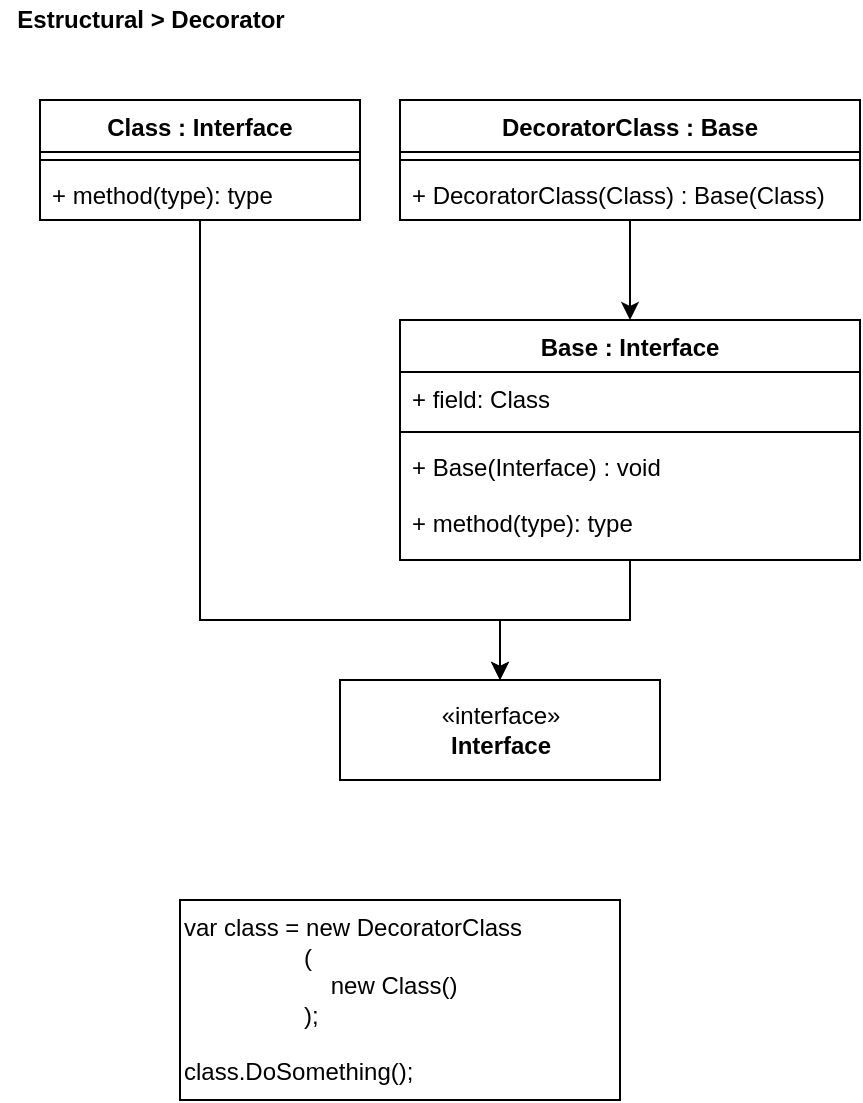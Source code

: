 <mxfile version="13.0.1" type="device"><diagram id="2dO6k6mJ6DyXyBbT0Y1m" name="Page-1"><mxGraphModel dx="1086" dy="806" grid="1" gridSize="10" guides="1" tooltips="1" connect="1" arrows="1" fold="1" page="1" pageScale="1" pageWidth="827" pageHeight="1169" math="0" shadow="0"><root><mxCell id="0"/><mxCell id="1" parent="0"/><mxCell id="jb3W8oWvL1DoOddfANbn-21" value="&lt;span&gt;var class = new DecoratorClass&lt;br&gt;&amp;nbsp; &amp;nbsp; &amp;nbsp; &amp;nbsp; &amp;nbsp; &amp;nbsp; &amp;nbsp; &amp;nbsp; &amp;nbsp; (&lt;br&gt;&amp;nbsp; &amp;nbsp; &amp;nbsp; &amp;nbsp; &amp;nbsp; &amp;nbsp; &amp;nbsp; &amp;nbsp; &amp;nbsp; &amp;nbsp; &amp;nbsp; new Class()&lt;br&gt;&amp;nbsp; &amp;nbsp; &amp;nbsp; &amp;nbsp; &amp;nbsp; &amp;nbsp; &amp;nbsp; &amp;nbsp; &amp;nbsp; );&lt;br&gt;&lt;br&gt;class.DoSomething();&lt;br&gt;&lt;/span&gt;" style="rounded=0;whiteSpace=wrap;html=1;align=left;labelBackgroundColor=#ffffff;" parent="1" vertex="1"><mxGeometry x="90" y="450" width="220" height="100" as="geometry"/></mxCell><mxCell id="_gdt-Ls8ZpUdM3LCKQaS-1" value="&lt;b&gt;Estructural &amp;gt; Decorator&lt;/b&gt;" style="text;html=1;align=center;verticalAlign=middle;resizable=0;points=[];autosize=1;" parent="1" vertex="1"><mxGeometry width="150" height="20" as="geometry"/></mxCell><mxCell id="5ZHKx-4iuGjycEot-wH5-1" value="«interface»&lt;br&gt;&lt;b&gt;Interface&lt;/b&gt;" style="html=1;" parent="1" vertex="1"><mxGeometry x="170" y="340" width="160" height="50" as="geometry"/></mxCell><mxCell id="5ZHKx-4iuGjycEot-wH5-25" style="edgeStyle=orthogonalEdgeStyle;rounded=0;orthogonalLoop=1;jettySize=auto;html=1;entryX=0.5;entryY=0;entryDx=0;entryDy=0;" parent="1" source="5ZHKx-4iuGjycEot-wH5-2" target="5ZHKx-4iuGjycEot-wH5-1" edge="1"><mxGeometry relative="1" as="geometry"><Array as="points"><mxPoint x="100" y="310"/><mxPoint x="250" y="310"/></Array></mxGeometry></mxCell><mxCell id="5ZHKx-4iuGjycEot-wH5-23" style="edgeStyle=orthogonalEdgeStyle;rounded=0;orthogonalLoop=1;jettySize=auto;html=1;entryX=0.5;entryY=0;entryDx=0;entryDy=0;" parent="1" source="5ZHKx-4iuGjycEot-wH5-19" target="5ZHKx-4iuGjycEot-wH5-12" edge="1"><mxGeometry relative="1" as="geometry"/></mxCell><mxCell id="5ZHKx-4iuGjycEot-wH5-24" style="edgeStyle=orthogonalEdgeStyle;rounded=0;orthogonalLoop=1;jettySize=auto;html=1;entryX=0.5;entryY=0;entryDx=0;entryDy=0;" parent="1" source="5ZHKx-4iuGjycEot-wH5-12" target="5ZHKx-4iuGjycEot-wH5-1" edge="1"><mxGeometry relative="1" as="geometry"/></mxCell><mxCell id="5ZHKx-4iuGjycEot-wH5-2" value="Class : Interface" style="swimlane;fontStyle=1;align=center;verticalAlign=top;childLayout=stackLayout;horizontal=1;startSize=26;horizontalStack=0;resizeParent=1;resizeParentMax=0;resizeLast=0;collapsible=1;marginBottom=0;" parent="1" vertex="1"><mxGeometry x="20" y="50" width="160" height="60" as="geometry"/></mxCell><mxCell id="5ZHKx-4iuGjycEot-wH5-4" value="" style="line;strokeWidth=1;fillColor=none;align=left;verticalAlign=middle;spacingTop=-1;spacingLeft=3;spacingRight=3;rotatable=0;labelPosition=right;points=[];portConstraint=eastwest;" parent="5ZHKx-4iuGjycEot-wH5-2" vertex="1"><mxGeometry y="26" width="160" height="8" as="geometry"/></mxCell><mxCell id="5ZHKx-4iuGjycEot-wH5-5" value="+ method(type): type" style="text;strokeColor=none;fillColor=none;align=left;verticalAlign=top;spacingLeft=4;spacingRight=4;overflow=hidden;rotatable=0;points=[[0,0.5],[1,0.5]];portConstraint=eastwest;" parent="5ZHKx-4iuGjycEot-wH5-2" vertex="1"><mxGeometry y="34" width="160" height="26" as="geometry"/></mxCell><mxCell id="5ZHKx-4iuGjycEot-wH5-19" value="DecoratorClass : Base" style="swimlane;fontStyle=1;align=center;verticalAlign=top;childLayout=stackLayout;horizontal=1;startSize=26;horizontalStack=0;resizeParent=1;resizeParentMax=0;resizeLast=0;collapsible=1;marginBottom=0;" parent="1" vertex="1"><mxGeometry x="200" y="50" width="230" height="60" as="geometry"/></mxCell><mxCell id="5ZHKx-4iuGjycEot-wH5-21" value="" style="line;strokeWidth=1;fillColor=none;align=left;verticalAlign=middle;spacingTop=-1;spacingLeft=3;spacingRight=3;rotatable=0;labelPosition=right;points=[];portConstraint=eastwest;" parent="5ZHKx-4iuGjycEot-wH5-19" vertex="1"><mxGeometry y="26" width="230" height="8" as="geometry"/></mxCell><mxCell id="5ZHKx-4iuGjycEot-wH5-22" value="+ DecoratorClass(Class) : Base(Class)" style="text;strokeColor=none;fillColor=none;align=left;verticalAlign=top;spacingLeft=4;spacingRight=4;overflow=hidden;rotatable=0;points=[[0,0.5],[1,0.5]];portConstraint=eastwest;" parent="5ZHKx-4iuGjycEot-wH5-19" vertex="1"><mxGeometry y="34" width="230" height="26" as="geometry"/></mxCell><mxCell id="5ZHKx-4iuGjycEot-wH5-12" value="Base : Interface" style="swimlane;fontStyle=1;align=center;verticalAlign=top;childLayout=stackLayout;horizontal=1;startSize=26;horizontalStack=0;resizeParent=1;resizeParentMax=0;resizeLast=0;collapsible=1;marginBottom=0;" parent="1" vertex="1"><mxGeometry x="200" y="160" width="230" height="120" as="geometry"/></mxCell><mxCell id="5ZHKx-4iuGjycEot-wH5-13" value="+ field: Class" style="text;strokeColor=none;fillColor=none;align=left;verticalAlign=top;spacingLeft=4;spacingRight=4;overflow=hidden;rotatable=0;points=[[0,0.5],[1,0.5]];portConstraint=eastwest;" parent="5ZHKx-4iuGjycEot-wH5-12" vertex="1"><mxGeometry y="26" width="230" height="26" as="geometry"/></mxCell><mxCell id="5ZHKx-4iuGjycEot-wH5-14" value="" style="line;strokeWidth=1;fillColor=none;align=left;verticalAlign=middle;spacingTop=-1;spacingLeft=3;spacingRight=3;rotatable=0;labelPosition=right;points=[];portConstraint=eastwest;" parent="5ZHKx-4iuGjycEot-wH5-12" vertex="1"><mxGeometry y="52" width="230" height="8" as="geometry"/></mxCell><mxCell id="5ZHKx-4iuGjycEot-wH5-15" value="+ Base(Interface) : void&#10;&#10;+ method(type): type" style="text;strokeColor=none;fillColor=none;align=left;verticalAlign=top;spacingLeft=4;spacingRight=4;overflow=hidden;rotatable=0;points=[[0,0.5],[1,0.5]];portConstraint=eastwest;" parent="5ZHKx-4iuGjycEot-wH5-12" vertex="1"><mxGeometry y="60" width="230" height="60" as="geometry"/></mxCell></root></mxGraphModel></diagram></mxfile>